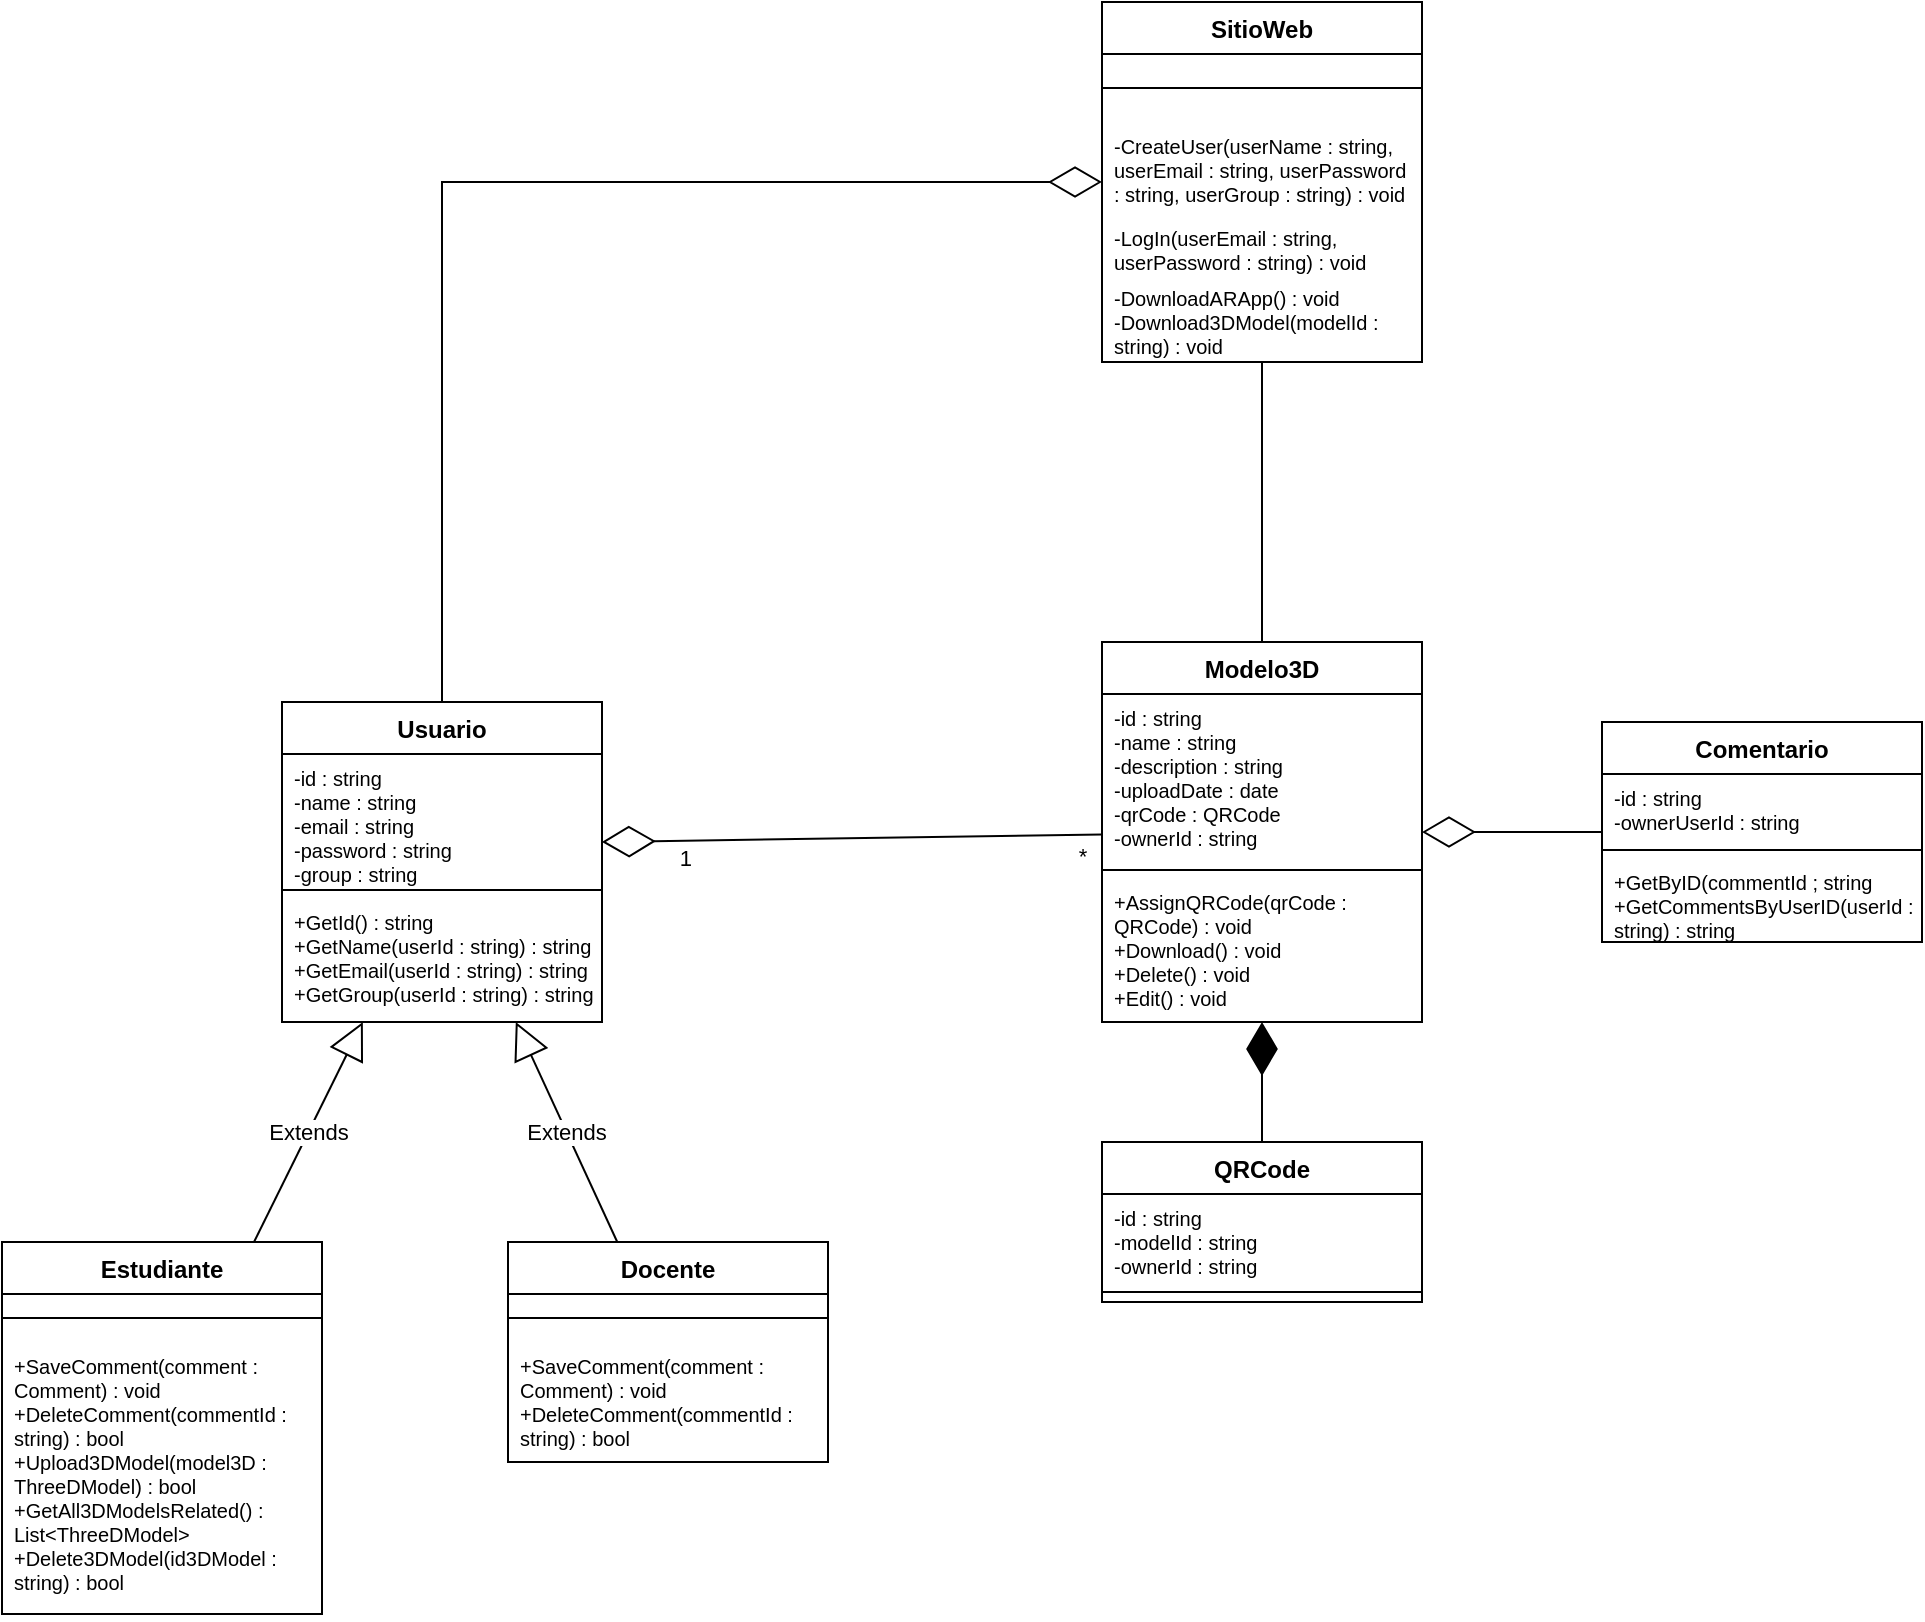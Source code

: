 <mxfile version="24.7.8">
  <diagram id="C5RBs43oDa-KdzZeNtuy" name="Page-1">
    <mxGraphModel dx="1366" dy="842" grid="1" gridSize="10" guides="1" tooltips="1" connect="1" arrows="1" fold="1" page="1" pageScale="1" pageWidth="827" pageHeight="1169" math="0" shadow="0">
      <root>
        <mxCell id="WIyWlLk6GJQsqaUBKTNV-0" />
        <mxCell id="WIyWlLk6GJQsqaUBKTNV-1" parent="WIyWlLk6GJQsqaUBKTNV-0" />
        <mxCell id="zkfFHV4jXpPFQw0GAbJ--0" value="SitioWeb" style="swimlane;fontStyle=1;align=center;verticalAlign=top;childLayout=stackLayout;horizontal=1;startSize=26;horizontalStack=0;resizeParent=1;resizeLast=0;collapsible=1;marginBottom=0;rounded=0;shadow=0;strokeWidth=1;" parent="WIyWlLk6GJQsqaUBKTNV-1" vertex="1">
          <mxGeometry x="910" y="182" width="160" height="180" as="geometry">
            <mxRectangle x="230" y="140" width="160" height="26" as="alternateBounds" />
          </mxGeometry>
        </mxCell>
        <mxCell id="zkfFHV4jXpPFQw0GAbJ--4" value="" style="line;html=1;strokeWidth=1;align=left;verticalAlign=middle;spacingTop=-1;spacingLeft=3;spacingRight=3;rotatable=0;labelPosition=right;points=[];portConstraint=eastwest;" parent="zkfFHV4jXpPFQw0GAbJ--0" vertex="1">
          <mxGeometry y="26" width="160" height="34" as="geometry" />
        </mxCell>
        <mxCell id="zkfFHV4jXpPFQw0GAbJ--5" value="-CreateUser(userName : string, userEmail : string, userPassword : string, userGroup : string) : void" style="text;align=left;verticalAlign=top;spacingLeft=4;spacingRight=4;overflow=hidden;rotatable=0;points=[[0,0.5],[1,0.5]];portConstraint=eastwest;fontSize=10;whiteSpace=wrap;" parent="zkfFHV4jXpPFQw0GAbJ--0" vertex="1">
          <mxGeometry y="60" width="160" height="46" as="geometry" />
        </mxCell>
        <mxCell id="7x3bR3iRV-Ic5M_KjGCz-4" value="-LogIn(userEmail : string, userPassword : string) : void" style="text;align=left;verticalAlign=top;spacingLeft=4;spacingRight=4;overflow=hidden;rotatable=0;points=[[0,0.5],[1,0.5]];portConstraint=eastwest;whiteSpace=wrap;fontSize=10;" vertex="1" parent="zkfFHV4jXpPFQw0GAbJ--0">
          <mxGeometry y="106" width="160" height="30" as="geometry" />
        </mxCell>
        <mxCell id="7x3bR3iRV-Ic5M_KjGCz-5" value="-DownloadARApp() : void&#xa;-Download3DModel(modelId : string) : void" style="text;align=left;verticalAlign=top;spacingLeft=4;spacingRight=4;overflow=hidden;rotatable=0;points=[[0,0.5],[1,0.5]];portConstraint=eastwest;whiteSpace=wrap;fontSize=10;" vertex="1" parent="zkfFHV4jXpPFQw0GAbJ--0">
          <mxGeometry y="136" width="160" height="44" as="geometry" />
        </mxCell>
        <mxCell id="7x3bR3iRV-Ic5M_KjGCz-17" value="Usuario" style="swimlane;fontStyle=1;align=center;verticalAlign=top;childLayout=stackLayout;horizontal=1;startSize=26;horizontalStack=0;resizeParent=1;resizeParentMax=0;resizeLast=0;collapsible=1;marginBottom=0;whiteSpace=wrap;html=1;" vertex="1" parent="WIyWlLk6GJQsqaUBKTNV-1">
          <mxGeometry x="500" y="532" width="160" height="160" as="geometry" />
        </mxCell>
        <mxCell id="7x3bR3iRV-Ic5M_KjGCz-18" value="-id : string&lt;div style=&quot;font-size: 10px;&quot;&gt;-name : string&lt;/div&gt;&lt;div style=&quot;font-size: 10px;&quot;&gt;-email : string&lt;/div&gt;&lt;div style=&quot;font-size: 10px;&quot;&gt;-password : string&lt;/div&gt;&lt;div style=&quot;font-size: 10px;&quot;&gt;-group : string&lt;/div&gt;" style="text;strokeColor=none;fillColor=none;align=left;verticalAlign=top;spacingLeft=4;spacingRight=4;overflow=hidden;rotatable=0;points=[[0,0.5],[1,0.5]];portConstraint=eastwest;whiteSpace=wrap;html=1;fontSize=10;" vertex="1" parent="7x3bR3iRV-Ic5M_KjGCz-17">
          <mxGeometry y="26" width="160" height="64" as="geometry" />
        </mxCell>
        <mxCell id="7x3bR3iRV-Ic5M_KjGCz-19" value="" style="line;strokeWidth=1;fillColor=none;align=left;verticalAlign=middle;spacingTop=-1;spacingLeft=3;spacingRight=3;rotatable=0;labelPosition=right;points=[];portConstraint=eastwest;strokeColor=inherit;" vertex="1" parent="7x3bR3iRV-Ic5M_KjGCz-17">
          <mxGeometry y="90" width="160" height="8" as="geometry" />
        </mxCell>
        <mxCell id="7x3bR3iRV-Ic5M_KjGCz-20" value="+GetId() : string&lt;div style=&quot;font-size: 10px;&quot;&gt;+GetName(userId : string) : string&lt;/div&gt;&lt;div style=&quot;font-size: 10px;&quot;&gt;+GetEmail(userId : string) : string&lt;/div&gt;&lt;div style=&quot;font-size: 10px;&quot;&gt;+GetGroup(userId : string) : string&lt;/div&gt;" style="text;strokeColor=none;fillColor=none;align=left;verticalAlign=top;spacingLeft=4;spacingRight=4;overflow=hidden;rotatable=0;points=[[0,0.5],[1,0.5]];portConstraint=eastwest;whiteSpace=wrap;html=1;fontSize=10;" vertex="1" parent="7x3bR3iRV-Ic5M_KjGCz-17">
          <mxGeometry y="98" width="160" height="62" as="geometry" />
        </mxCell>
        <mxCell id="7x3bR3iRV-Ic5M_KjGCz-23" value="Estudiante" style="swimlane;fontStyle=1;align=center;verticalAlign=top;childLayout=stackLayout;horizontal=1;startSize=26;horizontalStack=0;resizeParent=1;resizeParentMax=0;resizeLast=0;collapsible=1;marginBottom=0;whiteSpace=wrap;html=1;" vertex="1" parent="WIyWlLk6GJQsqaUBKTNV-1">
          <mxGeometry x="360" y="802" width="160" height="186" as="geometry" />
        </mxCell>
        <mxCell id="7x3bR3iRV-Ic5M_KjGCz-25" value="" style="line;strokeWidth=1;fillColor=none;align=left;verticalAlign=middle;spacingTop=-1;spacingLeft=3;spacingRight=3;rotatable=0;labelPosition=right;points=[];portConstraint=eastwest;strokeColor=inherit;" vertex="1" parent="7x3bR3iRV-Ic5M_KjGCz-23">
          <mxGeometry y="26" width="160" height="24" as="geometry" />
        </mxCell>
        <mxCell id="7x3bR3iRV-Ic5M_KjGCz-26" value="+SaveComment(comment : Comment) : void&lt;div&gt;+DeleteComment(commentId : string) : bool&lt;/div&gt;&lt;div&gt;+Upload3DModel(model3D : ThreeDModel) : bool&lt;/div&gt;&lt;div&gt;+GetAll3DModelsRelated() : List&amp;lt;ThreeDModel&amp;gt;&lt;/div&gt;&lt;div&gt;+Delete3DModel(id3DModel : string) : bool&lt;/div&gt;" style="text;strokeColor=none;fillColor=none;align=left;verticalAlign=top;spacingLeft=4;spacingRight=4;overflow=hidden;rotatable=0;points=[[0,0.5],[1,0.5]];portConstraint=eastwest;whiteSpace=wrap;html=1;fontSize=10;" vertex="1" parent="7x3bR3iRV-Ic5M_KjGCz-23">
          <mxGeometry y="50" width="160" height="136" as="geometry" />
        </mxCell>
        <mxCell id="7x3bR3iRV-Ic5M_KjGCz-27" value="Docente" style="swimlane;fontStyle=1;align=center;verticalAlign=top;childLayout=stackLayout;horizontal=1;startSize=26;horizontalStack=0;resizeParent=1;resizeParentMax=0;resizeLast=0;collapsible=1;marginBottom=0;whiteSpace=wrap;html=1;" vertex="1" parent="WIyWlLk6GJQsqaUBKTNV-1">
          <mxGeometry x="613" y="802" width="160" height="110" as="geometry" />
        </mxCell>
        <mxCell id="7x3bR3iRV-Ic5M_KjGCz-28" value="" style="line;strokeWidth=1;fillColor=none;align=left;verticalAlign=middle;spacingTop=-1;spacingLeft=3;spacingRight=3;rotatable=0;labelPosition=right;points=[];portConstraint=eastwest;strokeColor=inherit;" vertex="1" parent="7x3bR3iRV-Ic5M_KjGCz-27">
          <mxGeometry y="26" width="160" height="24" as="geometry" />
        </mxCell>
        <mxCell id="7x3bR3iRV-Ic5M_KjGCz-29" value="+SaveComment(comment : Comment) : void&lt;div&gt;+DeleteComment(commentId : string) : bool&lt;/div&gt;" style="text;strokeColor=none;fillColor=none;align=left;verticalAlign=top;spacingLeft=4;spacingRight=4;overflow=hidden;rotatable=0;points=[[0,0.5],[1,0.5]];portConstraint=eastwest;whiteSpace=wrap;html=1;fontSize=10;" vertex="1" parent="7x3bR3iRV-Ic5M_KjGCz-27">
          <mxGeometry y="50" width="160" height="60" as="geometry" />
        </mxCell>
        <mxCell id="7x3bR3iRV-Ic5M_KjGCz-31" value="Modelo3D" style="swimlane;fontStyle=1;align=center;verticalAlign=top;childLayout=stackLayout;horizontal=1;startSize=26;horizontalStack=0;resizeParent=1;resizeParentMax=0;resizeLast=0;collapsible=1;marginBottom=0;whiteSpace=wrap;html=1;" vertex="1" parent="WIyWlLk6GJQsqaUBKTNV-1">
          <mxGeometry x="910" y="502" width="160" height="190" as="geometry" />
        </mxCell>
        <mxCell id="7x3bR3iRV-Ic5M_KjGCz-32" value="-id : string&lt;div style=&quot;font-size: 10px;&quot;&gt;-name : string&lt;/div&gt;&lt;div style=&quot;font-size: 10px;&quot;&gt;-description : string&lt;/div&gt;&lt;div style=&quot;font-size: 10px;&quot;&gt;-uploadDate : date&lt;/div&gt;&lt;div style=&quot;font-size: 10px;&quot;&gt;-qrCode : QRCode&lt;/div&gt;&lt;div style=&quot;font-size: 10px;&quot;&gt;-ownerId : string&lt;/div&gt;" style="text;strokeColor=none;fillColor=none;align=left;verticalAlign=top;spacingLeft=4;spacingRight=4;overflow=hidden;rotatable=0;points=[[0,0.5],[1,0.5]];portConstraint=eastwest;whiteSpace=wrap;html=1;fontSize=10;" vertex="1" parent="7x3bR3iRV-Ic5M_KjGCz-31">
          <mxGeometry y="26" width="160" height="84" as="geometry" />
        </mxCell>
        <mxCell id="7x3bR3iRV-Ic5M_KjGCz-33" value="" style="line;strokeWidth=1;fillColor=none;align=left;verticalAlign=middle;spacingTop=-1;spacingLeft=3;spacingRight=3;rotatable=0;labelPosition=right;points=[];portConstraint=eastwest;strokeColor=inherit;" vertex="1" parent="7x3bR3iRV-Ic5M_KjGCz-31">
          <mxGeometry y="110" width="160" height="8" as="geometry" />
        </mxCell>
        <mxCell id="7x3bR3iRV-Ic5M_KjGCz-34" value="+AssignQRCode(qrCode : QRCode) : void&lt;div&gt;+Download() : void&lt;/div&gt;&lt;div&gt;+Delete() : void&lt;/div&gt;&lt;div&gt;+Edit() : void&lt;/div&gt;" style="text;strokeColor=none;fillColor=none;align=left;verticalAlign=top;spacingLeft=4;spacingRight=4;overflow=hidden;rotatable=0;points=[[0,0.5],[1,0.5]];portConstraint=eastwest;whiteSpace=wrap;html=1;fontSize=10;" vertex="1" parent="7x3bR3iRV-Ic5M_KjGCz-31">
          <mxGeometry y="118" width="160" height="72" as="geometry" />
        </mxCell>
        <mxCell id="7x3bR3iRV-Ic5M_KjGCz-35" value="QRCode" style="swimlane;fontStyle=1;align=center;verticalAlign=top;childLayout=stackLayout;horizontal=1;startSize=26;horizontalStack=0;resizeParent=1;resizeParentMax=0;resizeLast=0;collapsible=1;marginBottom=0;whiteSpace=wrap;html=1;" vertex="1" parent="WIyWlLk6GJQsqaUBKTNV-1">
          <mxGeometry x="910" y="752" width="160" height="80" as="geometry" />
        </mxCell>
        <mxCell id="7x3bR3iRV-Ic5M_KjGCz-36" value="-id : string&lt;div style=&quot;font-size: 10px;&quot;&gt;-modelId : string&lt;/div&gt;&lt;div style=&quot;font-size: 10px;&quot;&gt;-ownerId : string&lt;/div&gt;" style="text;strokeColor=none;fillColor=none;align=left;verticalAlign=top;spacingLeft=4;spacingRight=4;overflow=hidden;rotatable=0;points=[[0,0.5],[1,0.5]];portConstraint=eastwest;whiteSpace=wrap;html=1;fontSize=10;" vertex="1" parent="7x3bR3iRV-Ic5M_KjGCz-35">
          <mxGeometry y="26" width="160" height="44" as="geometry" />
        </mxCell>
        <mxCell id="7x3bR3iRV-Ic5M_KjGCz-37" value="" style="line;strokeWidth=1;fillColor=none;align=left;verticalAlign=middle;spacingTop=-1;spacingLeft=3;spacingRight=3;rotatable=0;labelPosition=right;points=[];portConstraint=eastwest;strokeColor=inherit;" vertex="1" parent="7x3bR3iRV-Ic5M_KjGCz-35">
          <mxGeometry y="70" width="160" height="10" as="geometry" />
        </mxCell>
        <mxCell id="7x3bR3iRV-Ic5M_KjGCz-39" value="Comentario" style="swimlane;fontStyle=1;align=center;verticalAlign=top;childLayout=stackLayout;horizontal=1;startSize=26;horizontalStack=0;resizeParent=1;resizeParentMax=0;resizeLast=0;collapsible=1;marginBottom=0;whiteSpace=wrap;html=1;" vertex="1" parent="WIyWlLk6GJQsqaUBKTNV-1">
          <mxGeometry x="1160" y="542" width="160" height="110" as="geometry" />
        </mxCell>
        <mxCell id="7x3bR3iRV-Ic5M_KjGCz-40" value="-id : string&lt;div style=&quot;font-size: 10px;&quot;&gt;-ownerUserId : string&lt;/div&gt;" style="text;strokeColor=none;fillColor=none;align=left;verticalAlign=top;spacingLeft=4;spacingRight=4;overflow=hidden;rotatable=0;points=[[0,0.5],[1,0.5]];portConstraint=eastwest;whiteSpace=wrap;html=1;fontSize=10;" vertex="1" parent="7x3bR3iRV-Ic5M_KjGCz-39">
          <mxGeometry y="26" width="160" height="34" as="geometry" />
        </mxCell>
        <mxCell id="7x3bR3iRV-Ic5M_KjGCz-41" value="" style="line;strokeWidth=1;fillColor=none;align=left;verticalAlign=middle;spacingTop=-1;spacingLeft=3;spacingRight=3;rotatable=0;labelPosition=right;points=[];portConstraint=eastwest;strokeColor=inherit;" vertex="1" parent="7x3bR3iRV-Ic5M_KjGCz-39">
          <mxGeometry y="60" width="160" height="8" as="geometry" />
        </mxCell>
        <mxCell id="7x3bR3iRV-Ic5M_KjGCz-42" value="+GetByID(commentId ; string&lt;div&gt;+GetCommentsByUserID(userId : string) : string&lt;/div&gt;" style="text;strokeColor=none;fillColor=none;align=left;verticalAlign=top;spacingLeft=4;spacingRight=4;overflow=hidden;rotatable=0;points=[[0,0.5],[1,0.5]];portConstraint=eastwest;whiteSpace=wrap;html=1;fontSize=10;" vertex="1" parent="7x3bR3iRV-Ic5M_KjGCz-39">
          <mxGeometry y="68" width="160" height="42" as="geometry" />
        </mxCell>
        <mxCell id="7x3bR3iRV-Ic5M_KjGCz-44" value="" style="endArrow=diamondThin;endFill=0;endSize=24;html=1;rounded=0;" edge="1" parent="WIyWlLk6GJQsqaUBKTNV-1" source="7x3bR3iRV-Ic5M_KjGCz-17" target="zkfFHV4jXpPFQw0GAbJ--0">
          <mxGeometry width="160" relative="1" as="geometry">
            <mxPoint x="510" y="502" as="sourcePoint" />
            <mxPoint x="670" y="502" as="targetPoint" />
            <Array as="points">
              <mxPoint x="580" y="272" />
            </Array>
          </mxGeometry>
        </mxCell>
        <mxCell id="7x3bR3iRV-Ic5M_KjGCz-45" value="" style="endArrow=diamondThin;endFill=0;endSize=24;html=1;rounded=0;" edge="1" parent="WIyWlLk6GJQsqaUBKTNV-1" source="7x3bR3iRV-Ic5M_KjGCz-31">
          <mxGeometry width="160" relative="1" as="geometry">
            <mxPoint x="840.0" y="602" as="sourcePoint" />
            <mxPoint x="660" y="602" as="targetPoint" />
          </mxGeometry>
        </mxCell>
        <mxCell id="7x3bR3iRV-Ic5M_KjGCz-47" value="1" style="edgeLabel;html=1;align=right;verticalAlign=middle;resizable=0;points=[];" vertex="1" connectable="0" parent="7x3bR3iRV-Ic5M_KjGCz-45">
          <mxGeometry y="10" relative="1" as="geometry">
            <mxPoint x="-80" as="offset" />
          </mxGeometry>
        </mxCell>
        <mxCell id="7x3bR3iRV-Ic5M_KjGCz-48" value="*" style="edgeLabel;html=1;align=center;verticalAlign=middle;resizable=0;points=[];" vertex="1" connectable="0" parent="7x3bR3iRV-Ic5M_KjGCz-45">
          <mxGeometry x="-0.918" y="2" relative="1" as="geometry">
            <mxPoint y="8" as="offset" />
          </mxGeometry>
        </mxCell>
        <mxCell id="7x3bR3iRV-Ic5M_KjGCz-52" value="" style="endArrow=none;html=1;edgeStyle=orthogonalEdgeStyle;rounded=1;curved=0;" edge="1" parent="WIyWlLk6GJQsqaUBKTNV-1" source="zkfFHV4jXpPFQw0GAbJ--0" target="7x3bR3iRV-Ic5M_KjGCz-31">
          <mxGeometry relative="1" as="geometry">
            <mxPoint x="860" y="422" as="sourcePoint" />
            <mxPoint x="1020" y="422" as="targetPoint" />
          </mxGeometry>
        </mxCell>
        <mxCell id="7x3bR3iRV-Ic5M_KjGCz-55" value="Extends" style="endArrow=block;endSize=16;endFill=0;html=1;rounded=0;" edge="1" parent="WIyWlLk6GJQsqaUBKTNV-1" source="7x3bR3iRV-Ic5M_KjGCz-23" target="7x3bR3iRV-Ic5M_KjGCz-17">
          <mxGeometry width="160" relative="1" as="geometry">
            <mxPoint x="420" y="702" as="sourcePoint" />
            <mxPoint x="580" y="702" as="targetPoint" />
          </mxGeometry>
        </mxCell>
        <mxCell id="7x3bR3iRV-Ic5M_KjGCz-57" value="Extends" style="endArrow=block;endSize=16;endFill=0;html=1;rounded=0;" edge="1" parent="WIyWlLk6GJQsqaUBKTNV-1" source="7x3bR3iRV-Ic5M_KjGCz-27" target="7x3bR3iRV-Ic5M_KjGCz-17">
          <mxGeometry width="160" relative="1" as="geometry">
            <mxPoint x="506" y="762" as="sourcePoint" />
            <mxPoint x="542" y="702" as="targetPoint" />
          </mxGeometry>
        </mxCell>
        <mxCell id="7x3bR3iRV-Ic5M_KjGCz-58" value="" style="endArrow=diamondThin;endFill=0;endSize=24;html=1;rounded=0;" edge="1" parent="WIyWlLk6GJQsqaUBKTNV-1" source="7x3bR3iRV-Ic5M_KjGCz-39" target="7x3bR3iRV-Ic5M_KjGCz-31">
          <mxGeometry width="160" relative="1" as="geometry">
            <mxPoint x="1080" y="542" as="sourcePoint" />
            <mxPoint x="1240" y="542" as="targetPoint" />
          </mxGeometry>
        </mxCell>
        <mxCell id="7x3bR3iRV-Ic5M_KjGCz-59" value="" style="endArrow=diamondThin;endFill=1;endSize=24;html=1;rounded=0;" edge="1" parent="WIyWlLk6GJQsqaUBKTNV-1" source="7x3bR3iRV-Ic5M_KjGCz-35" target="7x3bR3iRV-Ic5M_KjGCz-31">
          <mxGeometry width="160" relative="1" as="geometry">
            <mxPoint x="930" y="862" as="sourcePoint" />
            <mxPoint x="1090" y="862" as="targetPoint" />
          </mxGeometry>
        </mxCell>
      </root>
    </mxGraphModel>
  </diagram>
</mxfile>
